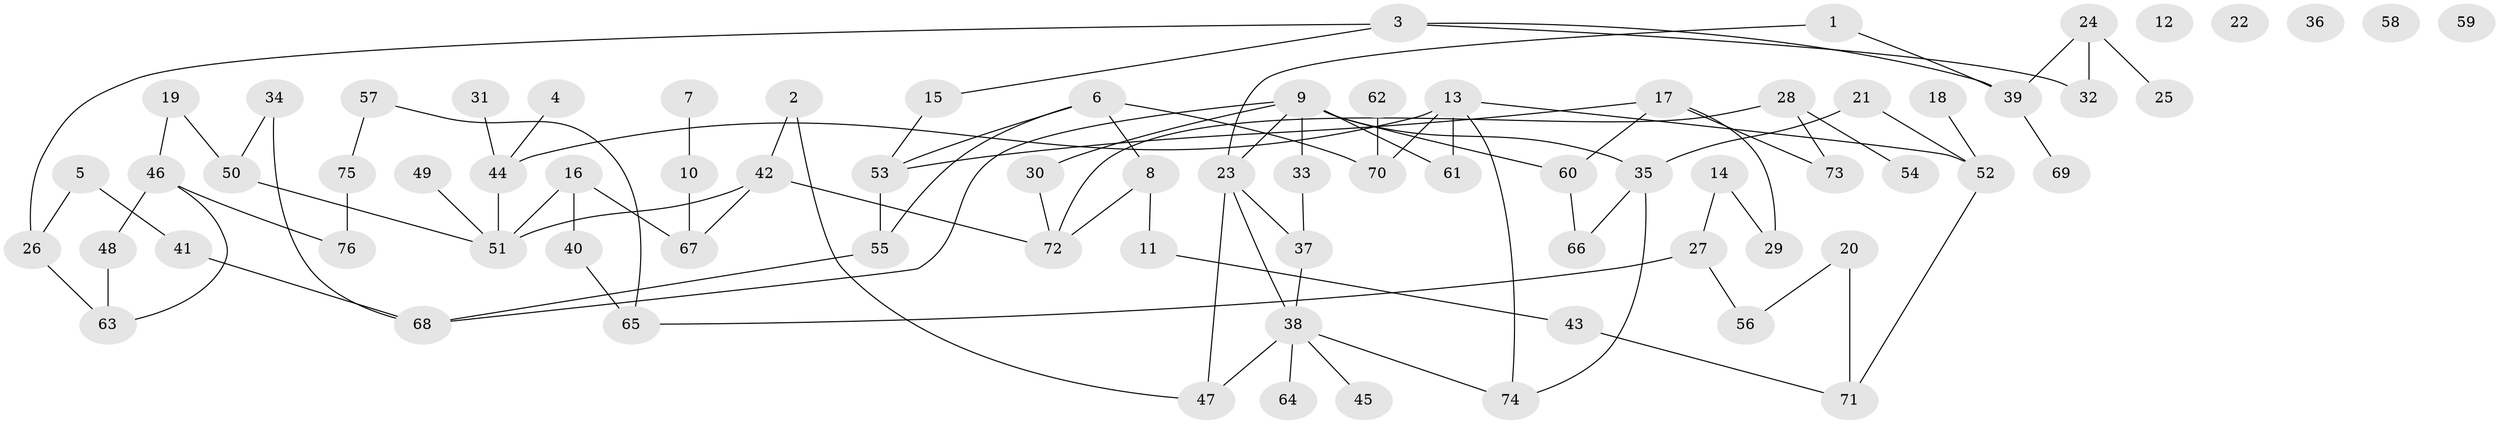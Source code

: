 // coarse degree distribution, {4: 0.22, 3: 0.26, 2: 0.2, 1: 0.14, 9: 0.02, 0: 0.1, 5: 0.06}
// Generated by graph-tools (version 1.1) at 2025/23/03/03/25 07:23:25]
// undirected, 76 vertices, 95 edges
graph export_dot {
graph [start="1"]
  node [color=gray90,style=filled];
  1;
  2;
  3;
  4;
  5;
  6;
  7;
  8;
  9;
  10;
  11;
  12;
  13;
  14;
  15;
  16;
  17;
  18;
  19;
  20;
  21;
  22;
  23;
  24;
  25;
  26;
  27;
  28;
  29;
  30;
  31;
  32;
  33;
  34;
  35;
  36;
  37;
  38;
  39;
  40;
  41;
  42;
  43;
  44;
  45;
  46;
  47;
  48;
  49;
  50;
  51;
  52;
  53;
  54;
  55;
  56;
  57;
  58;
  59;
  60;
  61;
  62;
  63;
  64;
  65;
  66;
  67;
  68;
  69;
  70;
  71;
  72;
  73;
  74;
  75;
  76;
  1 -- 23;
  1 -- 39;
  2 -- 42;
  2 -- 47;
  3 -- 15;
  3 -- 26;
  3 -- 32;
  3 -- 39;
  4 -- 44;
  5 -- 26;
  5 -- 41;
  6 -- 8;
  6 -- 53;
  6 -- 55;
  6 -- 70;
  7 -- 10;
  8 -- 11;
  8 -- 72;
  9 -- 23;
  9 -- 30;
  9 -- 33;
  9 -- 35;
  9 -- 60;
  9 -- 61;
  9 -- 68;
  10 -- 67;
  11 -- 43;
  13 -- 44;
  13 -- 52;
  13 -- 61;
  13 -- 70;
  13 -- 74;
  14 -- 27;
  14 -- 29;
  15 -- 53;
  16 -- 40;
  16 -- 51;
  16 -- 67;
  17 -- 29;
  17 -- 53;
  17 -- 60;
  17 -- 73;
  18 -- 52;
  19 -- 46;
  19 -- 50;
  20 -- 56;
  20 -- 71;
  21 -- 35;
  21 -- 52;
  23 -- 37;
  23 -- 38;
  23 -- 47;
  24 -- 25;
  24 -- 32;
  24 -- 39;
  26 -- 63;
  27 -- 56;
  27 -- 65;
  28 -- 54;
  28 -- 72;
  28 -- 73;
  30 -- 72;
  31 -- 44;
  33 -- 37;
  34 -- 50;
  34 -- 68;
  35 -- 66;
  35 -- 74;
  37 -- 38;
  38 -- 45;
  38 -- 47;
  38 -- 64;
  38 -- 74;
  39 -- 69;
  40 -- 65;
  41 -- 68;
  42 -- 51;
  42 -- 67;
  42 -- 72;
  43 -- 71;
  44 -- 51;
  46 -- 48;
  46 -- 63;
  46 -- 76;
  48 -- 63;
  49 -- 51;
  50 -- 51;
  52 -- 71;
  53 -- 55;
  55 -- 68;
  57 -- 65;
  57 -- 75;
  60 -- 66;
  62 -- 70;
  75 -- 76;
}
